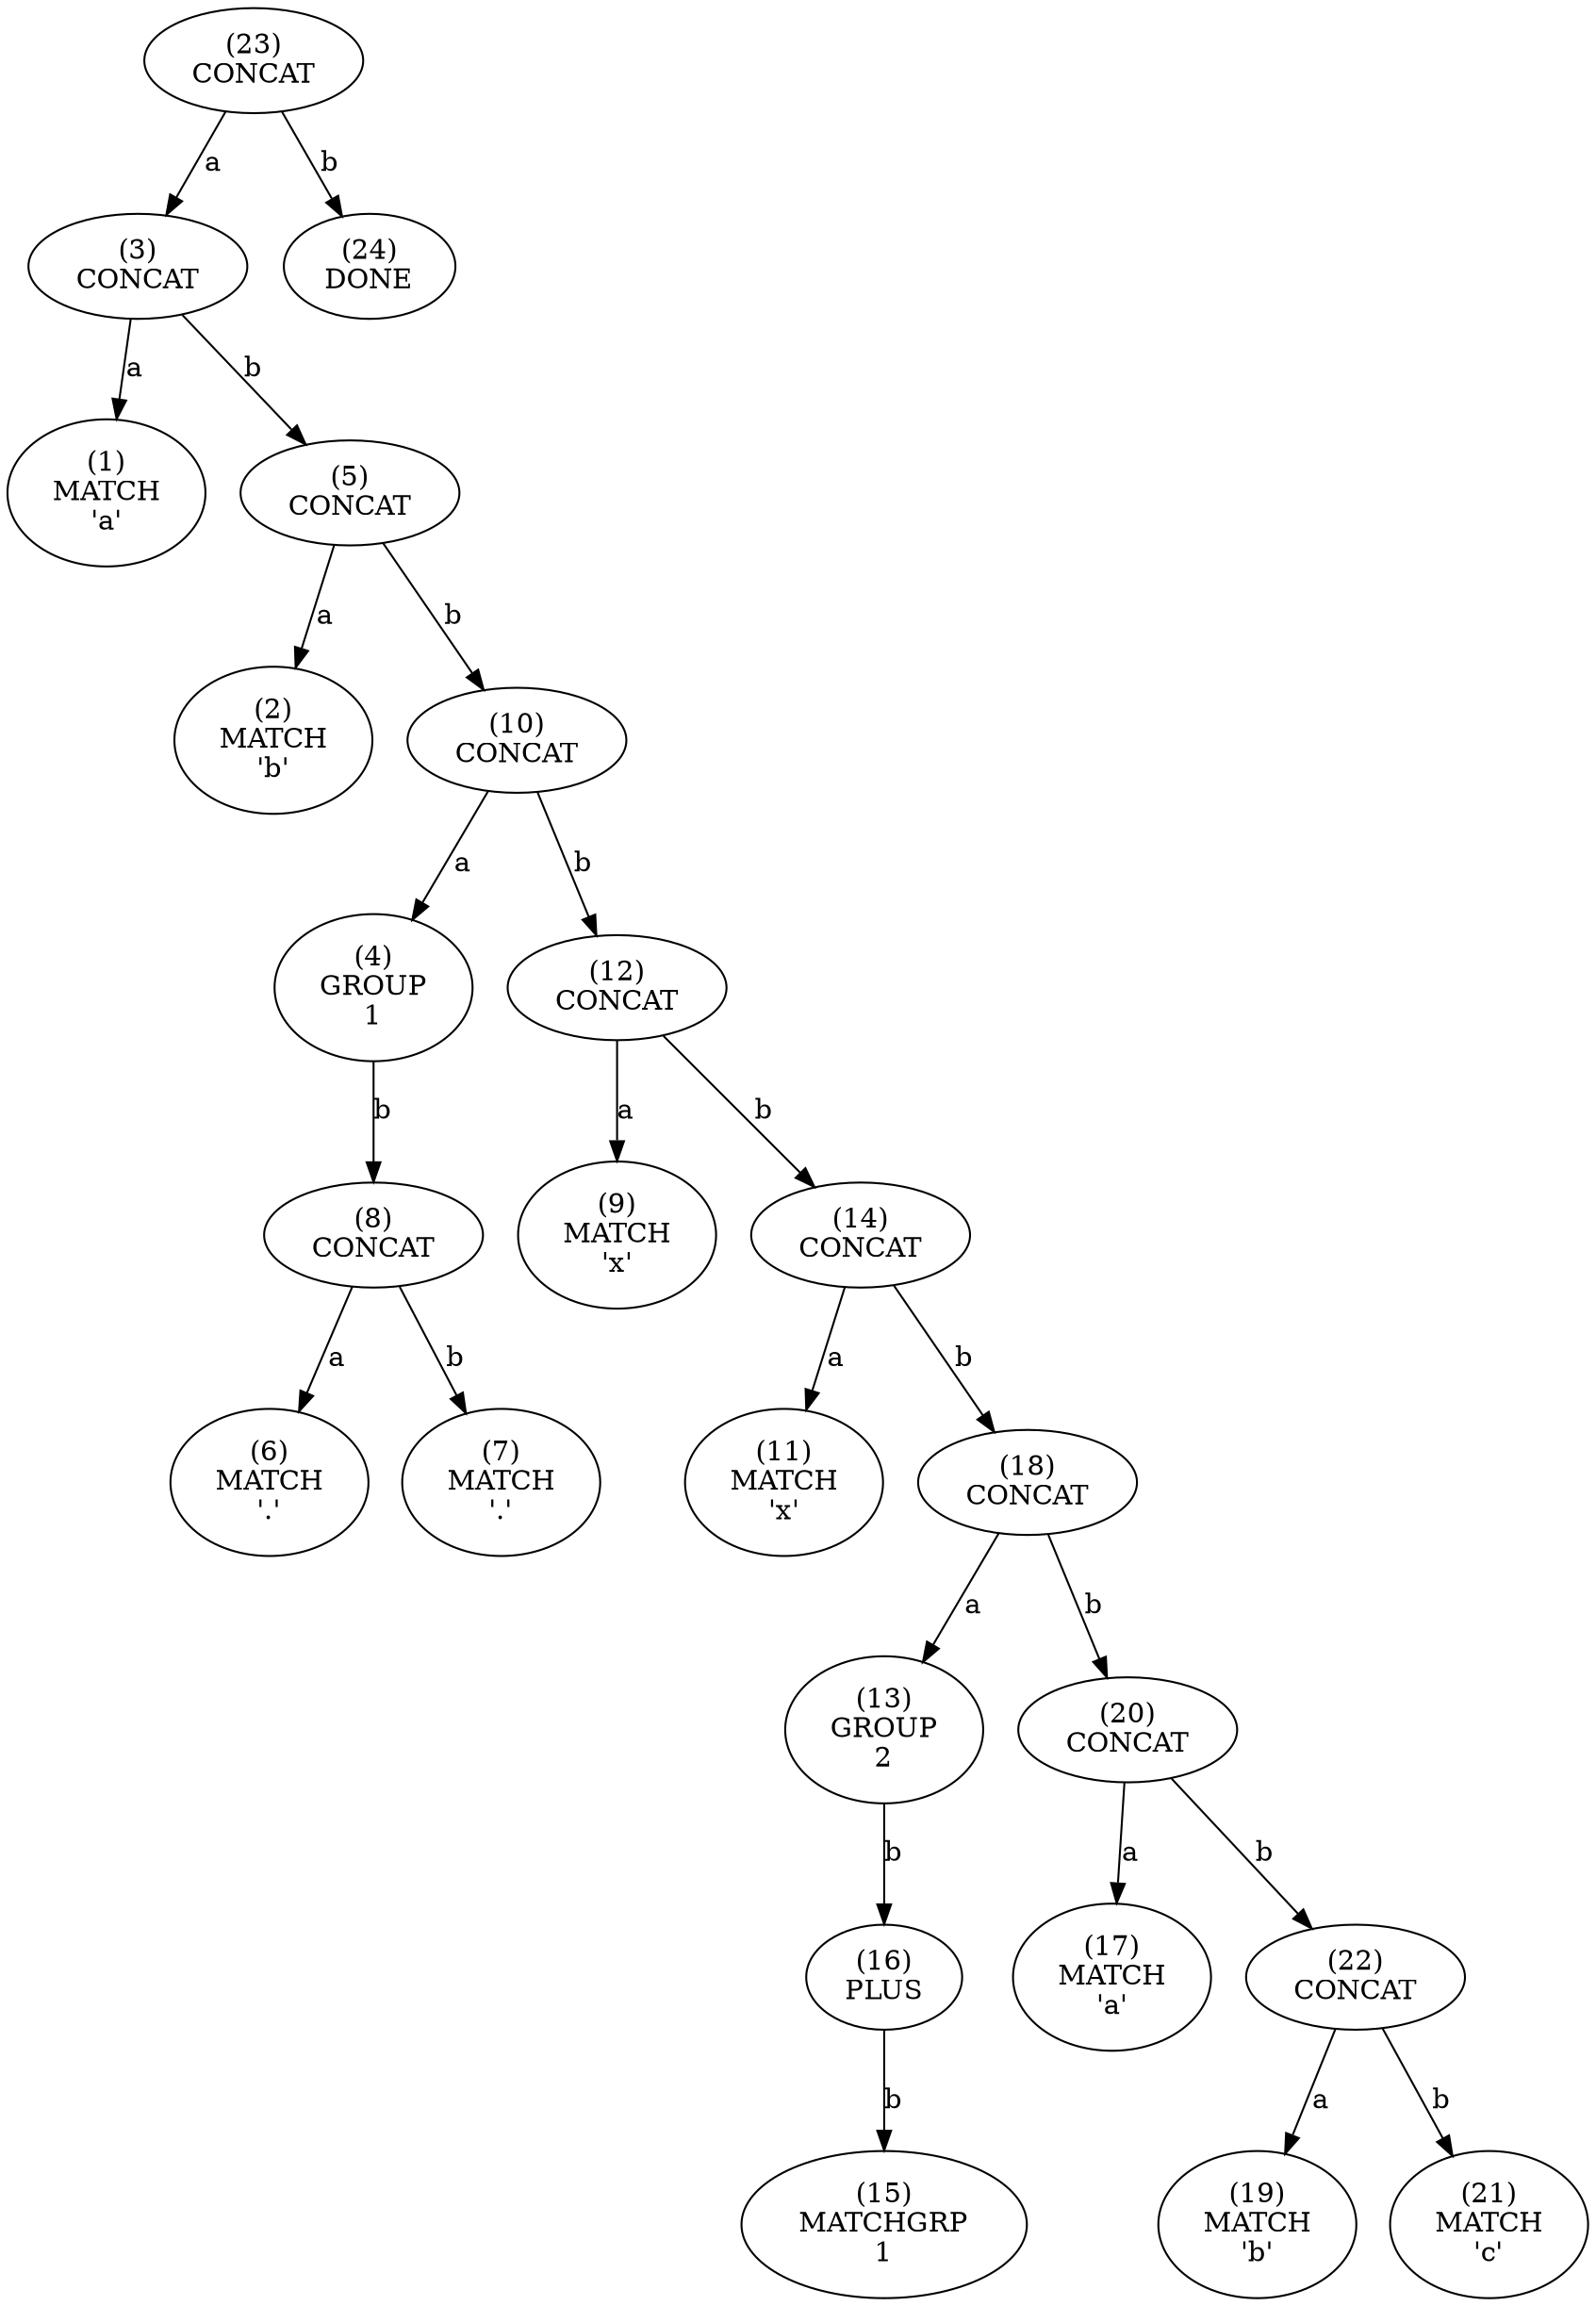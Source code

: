 digraph tree {
    n0xb0521d28d590 [label="(23)
CONCAT
"];
    n0xb0521d28d590 -> n0xb0521d28d310 [label="a"];
    n0xb0521d28d310 [label="(3)
CONCAT
"];
    n0xb0521d28d310 -> n0xb0521d28d2d0 [label="a"];
    n0xb0521d28d2d0 [label="(1)
MATCH
'a'"];
    n0xb0521d28d310 -> n0xb0521d28d350 [label="b"];
    n0xb0521d28d350 [label="(5)
CONCAT
"];
    n0xb0521d28d350 -> n0xb0521d28d2f0 [label="a"];
    n0xb0521d28d2f0 [label="(2)
MATCH
'b'"];
    n0xb0521d28d350 -> n0xb0521d28d3f0 [label="b"];
    n0xb0521d28d3f0 [label="(10)
CONCAT
"];
    n0xb0521d28d3f0 -> n0xb0521d28d330 [label="a"];
    n0xb0521d28d330 [label="(4)
GROUP
1"];
    n0xb0521d28d330 -> n0xb0521d28d3b0 [label="b"];
    n0xb0521d28d3b0 [label="(8)
CONCAT
"];
    n0xb0521d28d3b0 -> n0xb0521d28d370 [label="a"];
    n0xb0521d28d370 [label="(6)
MATCH
'.'"];
    n0xb0521d28d3b0 -> n0xb0521d28d390 [label="b"];
    n0xb0521d28d390 [label="(7)
MATCH
'.'"];
    n0xb0521d28d3f0 -> n0xb0521d28d430 [label="b"];
    n0xb0521d28d430 [label="(12)
CONCAT
"];
    n0xb0521d28d430 -> n0xb0521d28d3d0 [label="a"];
    n0xb0521d28d3d0 [label="(9)
MATCH
'x'"];
    n0xb0521d28d430 -> n0xb0521d28d470 [label="b"];
    n0xb0521d28d470 [label="(14)
CONCAT
"];
    n0xb0521d28d470 -> n0xb0521d28d410 [label="a"];
    n0xb0521d28d410 [label="(11)
MATCH
'x'"];
    n0xb0521d28d470 -> n0xb0521d28d4f0 [label="b"];
    n0xb0521d28d4f0 [label="(18)
CONCAT
"];
    n0xb0521d28d4f0 -> n0xb0521d28d450 [label="a"];
    n0xb0521d28d450 [label="(13)
GROUP
2"];
    n0xb0521d28d450 -> n0xb0521d28d4b0 [label="b"];
    n0xb0521d28d4b0 [label="(16)
PLUS
"];
    n0xb0521d28d4b0 -> n0xb0521d28d490 [label="b"];
    n0xb0521d28d490 [label="(15)
MATCHGRP
1"];
    n0xb0521d28d4f0 -> n0xb0521d28d530 [label="b"];
    n0xb0521d28d530 [label="(20)
CONCAT
"];
    n0xb0521d28d530 -> n0xb0521d28d4d0 [label="a"];
    n0xb0521d28d4d0 [label="(17)
MATCH
'a'"];
    n0xb0521d28d530 -> n0xb0521d28d570 [label="b"];
    n0xb0521d28d570 [label="(22)
CONCAT
"];
    n0xb0521d28d570 -> n0xb0521d28d510 [label="a"];
    n0xb0521d28d510 [label="(19)
MATCH
'b'"];
    n0xb0521d28d570 -> n0xb0521d28d550 [label="b"];
    n0xb0521d28d550 [label="(21)
MATCH
'c'"];
    n0xb0521d28d590 -> n0xb0521d28d5b0 [label="b"];
    n0xb0521d28d5b0 [label="(24)
DONE
"];
}
